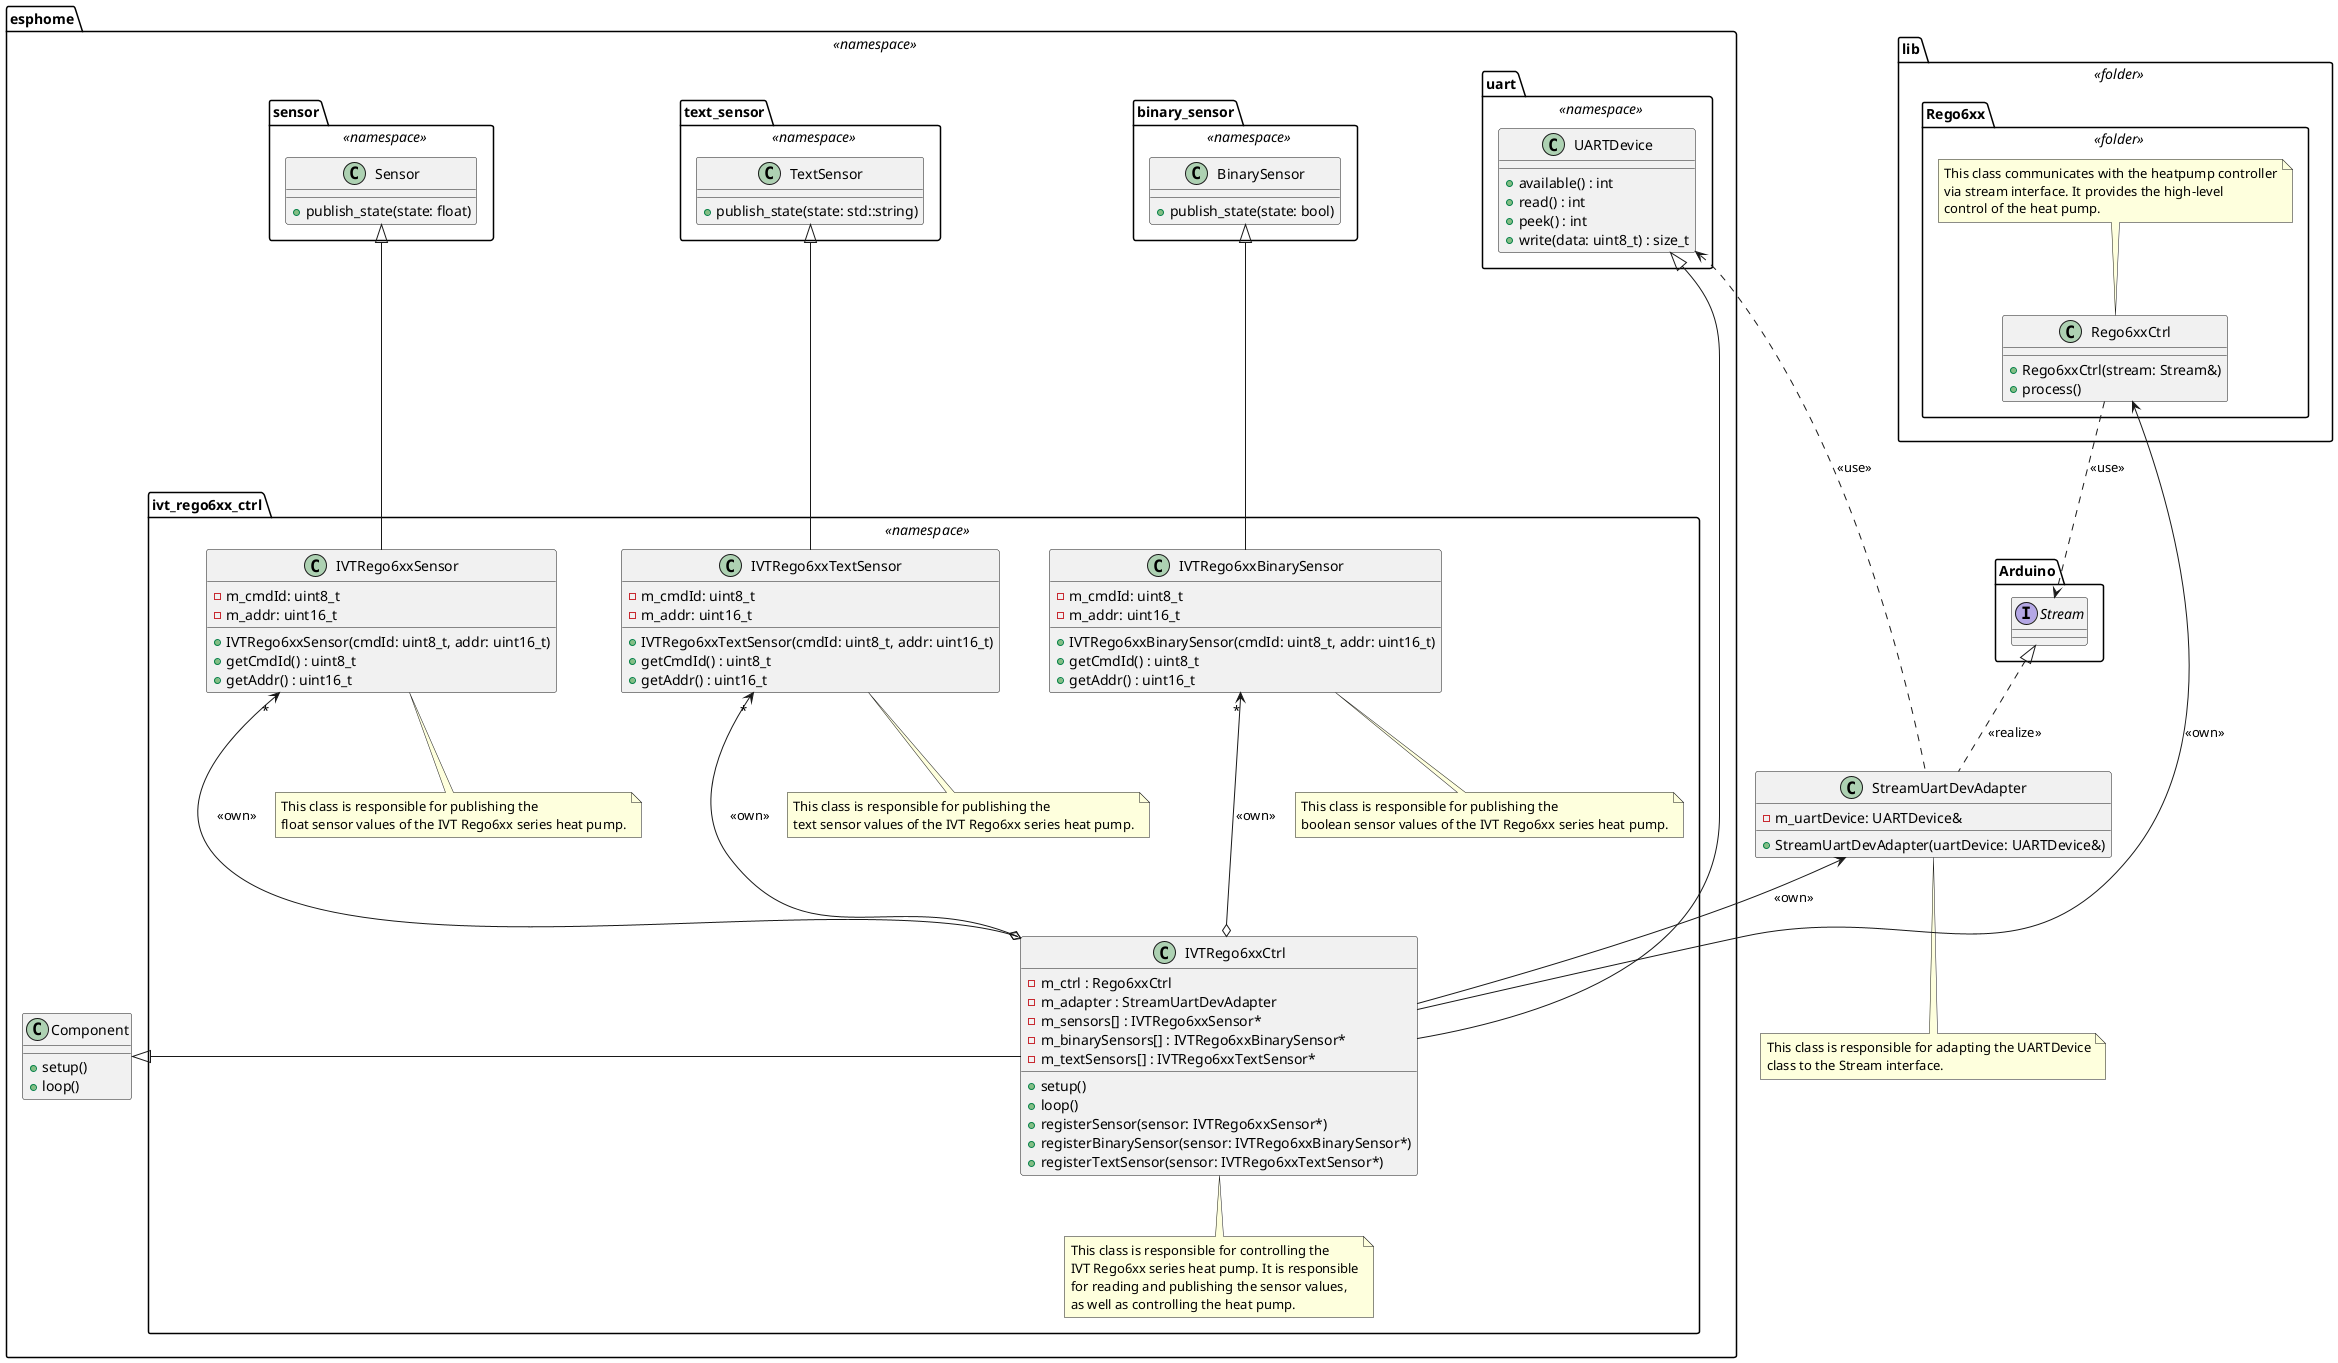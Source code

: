 @startuml class_diagram

package "esphome" <<namespace>> {

    package "uart" <<namespace>> as uartPckg {

        class "UARTDevice" as uartDevice {
            + available() : int
            + read() : int
            + peek() : int
            + write(data: uint8_t) : size_t
        }
    }

    class "Component" as comp {
        + setup()
        + loop()
    }

    package "sensor" <<namespace>> as sensorPckg {

        class "Sensor" as sensor {
            + publish_state(state: float)
        }
    }

    package "binary_sensor" <<namespace>> as binarySensorPckg {

        class "BinarySensor" as binarySensor {
            + publish_state(state: bool)
        }
    }

    package "text_sensor" <<namespace>> as textSensorPckg {

        class "TextSensor" as textSensor {
            + publish_state(state: std::string)
        }
    }

    package "ivt_rego6xx_ctrl" <<namespace>> as ivtRego6xxCtrlPckg {

        class "IVTRego6xxCtrl" as ivtRego6xxCtrl {
            - m_ctrl : Rego6xxCtrl
            - m_adapter : StreamUartDevAdapter
            - m_sensors[] : IVTRego6xxSensor*
            - m_binarySensors[] : IVTRego6xxBinarySensor*
            - m_textSensors[] : IVTRego6xxTextSensor*
            + setup()
            + loop()
            + registerSensor(sensor: IVTRego6xxSensor*)
            + registerBinarySensor(sensor: IVTRego6xxBinarySensor*)
            + registerTextSensor(sensor: IVTRego6xxTextSensor*)
        }

        class "IVTRego6xxSensor" as ivtRego6xxSensor {
            - m_cmdId: uint8_t
            - m_addr: uint16_t
            + IVTRego6xxSensor(cmdId: uint8_t, addr: uint16_t)
            + getCmdId() : uint8_t
            + getAddr() : uint16_t
        }

        class "IVTRego6xxBinarySensor" as ivtRego6xxBinarySensor {
            - m_cmdId: uint8_t
            - m_addr: uint16_t
            + IVTRego6xxBinarySensor(cmdId: uint8_t, addr: uint16_t)
            + getCmdId() : uint8_t
            + getAddr() : uint16_t
        }

        class "IVTRego6xxTextSensor" as ivtRego6xxTextSensor {
            - m_cmdId: uint8_t
            - m_addr: uint16_t
            + IVTRego6xxTextSensor(cmdId: uint8_t, addr: uint16_t)
            + getCmdId() : uint8_t
            + getAddr() : uint16_t
        }

        note bottom of ivtRego6xxCtrl
            This class is responsible for controlling the
            IVT Rego6xx series heat pump. It is responsible
            for reading and publishing the sensor values,
            as well as controlling the heat pump.
        end note

        note bottom of ivtRego6xxSensor
            This class is responsible for publishing the
            float sensor values of the IVT Rego6xx series heat pump.
        end note

        note bottom of ivtRego6xxBinarySensor
            This class is responsible for publishing the
            boolean sensor values of the IVT Rego6xx series heat pump.
        end note

        note bottom of ivtRego6xxTextSensor
            This class is responsible for publishing the
            text sensor values of the IVT Rego6xx series heat pump.
        end note
    }
}

class "StreamUartDevAdapter" as streamUartDevAdapter {
    - m_uartDevice: UARTDevice&
    + StreamUartDevAdapter(uartDevice: UARTDevice&)
}

note bottom of streamUartDevAdapter
    This class is responsible for adapting the UARTDevice
    class to the Stream interface.
end note

package "lib" <<folder>> as libPckg {

    package "Rego6xx" <<folder>> as rego6xxPckg {

        class "Rego6xxCtrl" as rego6xxCtrl {
            + Rego6xxCtrl(stream: Stream&)
            + process()
        }

        note top of rego6xxCtrl
            This class communicates with the heatpump controller
            via stream interface. It provides the high-level
            control of the heat pump.
        end note
    }
}

package "Arduino" as arduinoPckg {
    interface "Stream" as stream
}

uartDevice <|----- ivtRego6xxCtrl
comp <|- ivtRego6xxCtrl
rego6xxCtrl <-- ivtRego6xxCtrl: <<own>>
streamUartDevAdapter <-- ivtRego6xxCtrl: <<own>>
ivtRego6xxSensor "*" <---o ivtRego6xxCtrl: <<own>>
ivtRego6xxBinarySensor "*" <---o ivtRego6xxCtrl: <<own>>
ivtRego6xxTextSensor "*" <---o ivtRego6xxCtrl: <<own>>

stream <|.. streamUartDevAdapter: <<realize>>
uartDevice <.. streamUartDevAdapter: <<use>>

rego6xxCtrl ..> stream: <<use>>

sensor <|--- ivtRego6xxSensor
binarySensor <|--- ivtRego6xxBinarySensor
textSensor <|--- ivtRego6xxTextSensor

@enduml
